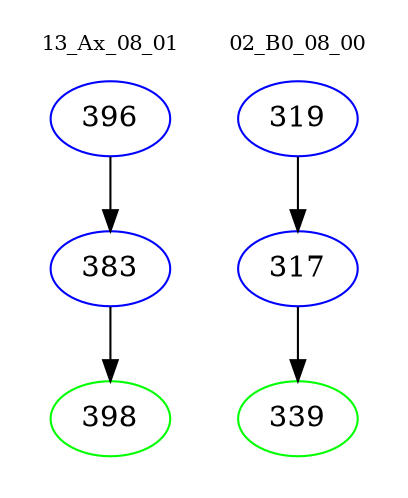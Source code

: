 digraph{
subgraph cluster_0 {
color = white
label = "13_Ax_08_01";
fontsize=10;
T0_396 [label="396", color="blue"]
T0_396 -> T0_383 [color="black"]
T0_383 [label="383", color="blue"]
T0_383 -> T0_398 [color="black"]
T0_398 [label="398", color="green"]
}
subgraph cluster_1 {
color = white
label = "02_B0_08_00";
fontsize=10;
T1_319 [label="319", color="blue"]
T1_319 -> T1_317 [color="black"]
T1_317 [label="317", color="blue"]
T1_317 -> T1_339 [color="black"]
T1_339 [label="339", color="green"]
}
}
